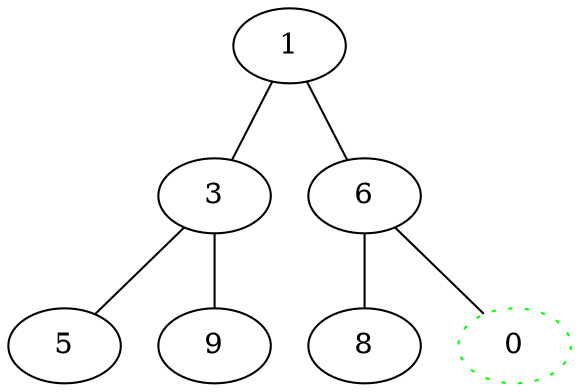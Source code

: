 graph "Insert Min"
{
	graph [ dpi = 300 ]; 
	n00 [label="1"];
	n01 [label="3"];
	n02 [label="6"];
	n03 [label="5"];
	n04 [label="9"];
	n05 [label="8"];
	n06 [label="0"][color="green"][style="dotted"];

	n00 -- n01;
	n00 -- n02;
	n01 -- n03;
	n01 -- n04;
	n02 -- n05;
	n02 -- n06;
}